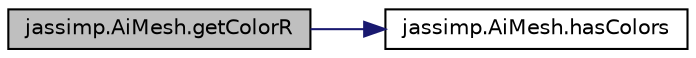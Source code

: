 digraph "jassimp.AiMesh.getColorR"
{
  edge [fontname="Helvetica",fontsize="10",labelfontname="Helvetica",labelfontsize="10"];
  node [fontname="Helvetica",fontsize="10",shape=record];
  rankdir="LR";
  Node1 [label="jassimp.AiMesh.getColorR",height=0.2,width=0.4,color="black", fillcolor="grey75", style="filled", fontcolor="black"];
  Node1 -> Node2 [color="midnightblue",fontsize="10",style="solid",fontname="Helvetica"];
  Node2 [label="jassimp.AiMesh.hasColors",height=0.2,width=0.4,color="black", fillcolor="white", style="filled",URL="$classjassimp_1_1_ai_mesh.html#a8c4b8804333585d1185e17ae0e527c84"];
}
